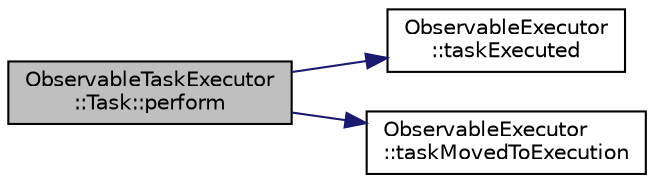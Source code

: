 digraph "ObservableTaskExecutor::Task::perform"
{
 // LATEX_PDF_SIZE
  edge [fontname="Helvetica",fontsize="10",labelfontname="Helvetica",labelfontsize="10"];
  node [fontname="Helvetica",fontsize="10",shape=record];
  rankdir="LR";
  Node1 [label="ObservableTaskExecutor\l::Task::perform",height=0.2,width=0.4,color="black", fillcolor="grey75", style="filled", fontcolor="black",tooltip="perform job"];
  Node1 -> Node2 [color="midnightblue",fontsize="10",style="solid",fontname="Helvetica"];
  Node2 [label="ObservableExecutor\l::taskExecuted",height=0.2,width=0.4,color="black", fillcolor="white", style="filled",URL="$class_observable_executor.html#a204f6bfdc8d818f11bbd81ac2f1b1cd2",tooltip=" "];
  Node1 -> Node3 [color="midnightblue",fontsize="10",style="solid",fontname="Helvetica"];
  Node3 [label="ObservableExecutor\l::taskMovedToExecution",height=0.2,width=0.4,color="black", fillcolor="white", style="filled",URL="$class_observable_executor.html#a21881159755709fdae96a9afaf55194a",tooltip=" "];
}
